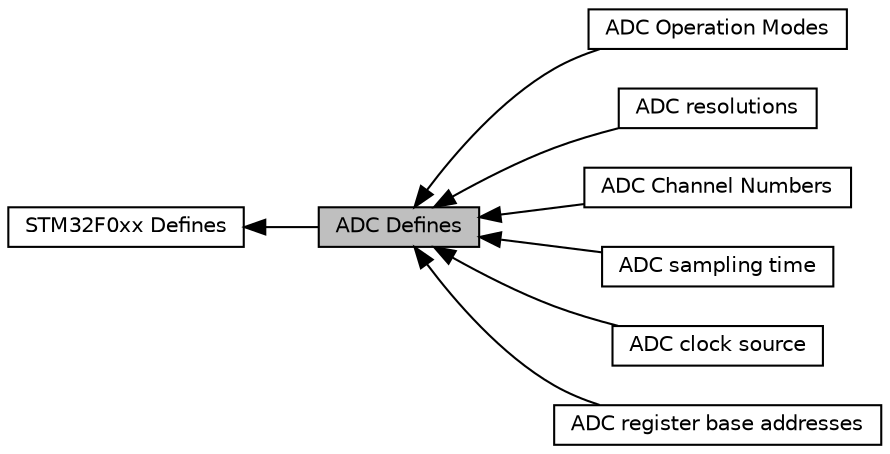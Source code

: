 digraph "ADC Defines"
{
  edge [fontname="Helvetica",fontsize="10",labelfontname="Helvetica",labelfontsize="10"];
  node [fontname="Helvetica",fontsize="10",shape=record];
  rankdir=LR;
  Node7 [label="ADC Operation Modes",height=0.2,width=0.4,color="black", fillcolor="white", style="filled",URL="$group__adc__api__opmode.html",tooltip="ADC Result API. "];
  Node3 [label="ADC resolutions",height=0.2,width=0.4,color="black", fillcolor="white", style="filled",URL="$group__adc__api__res.html"];
  Node6 [label="ADC Channel Numbers",height=0.2,width=0.4,color="black", fillcolor="white", style="filled",URL="$group__adc__channel.html"];
  Node4 [label="ADC sampling time",height=0.2,width=0.4,color="black", fillcolor="white", style="filled",URL="$group__adc__api__smptime.html"];
  Node1 [label="STM32F0xx Defines",height=0.2,width=0.4,color="black", fillcolor="white", style="filled",URL="$group__STM32F0xx__defines.html",tooltip="Defined Constants and Types for the STM32F0xx series. "];
  Node5 [label="ADC clock source",height=0.2,width=0.4,color="black", fillcolor="white", style="filled",URL="$group__adc__api__clksource.html"];
  Node0 [label="ADC Defines",height=0.2,width=0.4,color="black", fillcolor="grey75", style="filled", fontcolor="black"];
  Node2 [label="ADC register base addresses",height=0.2,width=0.4,color="black", fillcolor="white", style="filled",URL="$group__adc__reg__base.html"];
  Node1->Node0 [shape=plaintext, dir="back", style="solid"];
  Node0->Node2 [shape=plaintext, dir="back", style="solid"];
  Node0->Node3 [shape=plaintext, dir="back", style="solid"];
  Node0->Node4 [shape=plaintext, dir="back", style="solid"];
  Node0->Node5 [shape=plaintext, dir="back", style="solid"];
  Node0->Node6 [shape=plaintext, dir="back", style="solid"];
  Node0->Node7 [shape=plaintext, dir="back", style="solid"];
}
